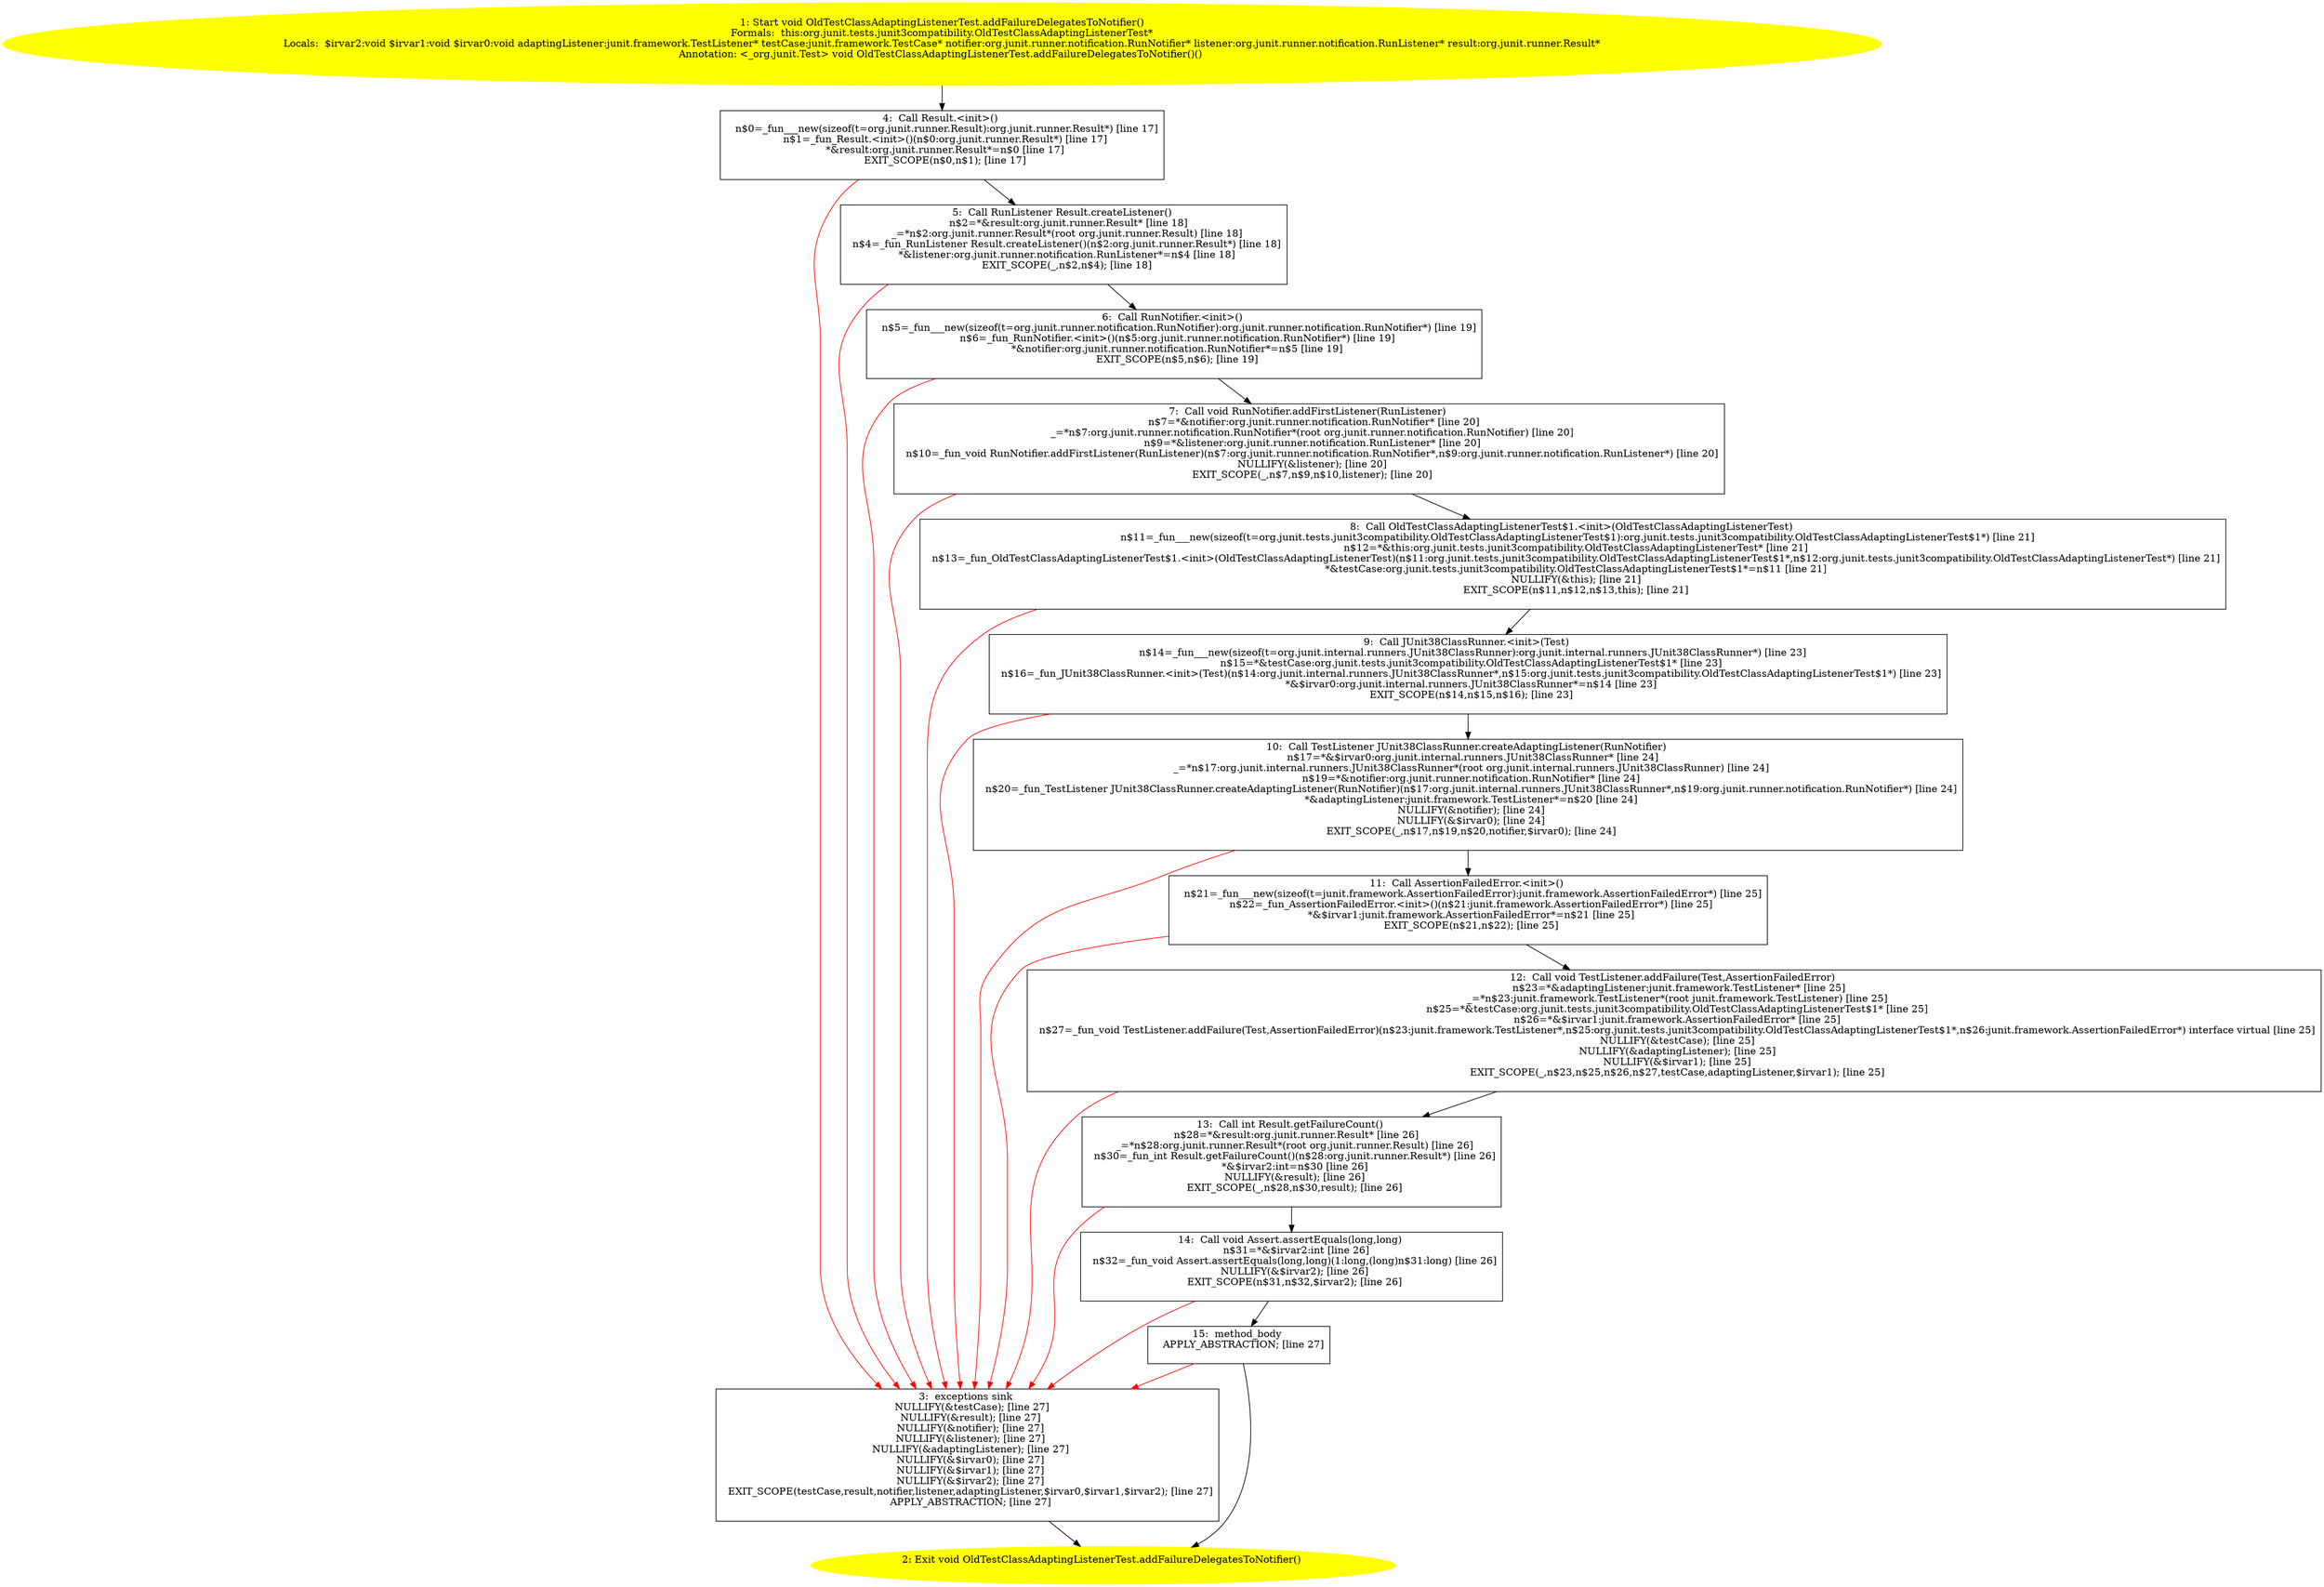 /* @generated */
digraph cfg {
"org.junit.tests.junit3compatibility.OldTestClassAdaptingListenerTest.addFailureDelegatesToNotifier().177cdc759c3717a45aa449c4fbdbb41a_1" [label="1: Start void OldTestClassAdaptingListenerTest.addFailureDelegatesToNotifier()\nFormals:  this:org.junit.tests.junit3compatibility.OldTestClassAdaptingListenerTest*\nLocals:  $irvar2:void $irvar1:void $irvar0:void adaptingListener:junit.framework.TestListener* testCase:junit.framework.TestCase* notifier:org.junit.runner.notification.RunNotifier* listener:org.junit.runner.notification.RunListener* result:org.junit.runner.Result*\nAnnotation: <_org.junit.Test> void OldTestClassAdaptingListenerTest.addFailureDelegatesToNotifier()() \n  " color=yellow style=filled]
	

	 "org.junit.tests.junit3compatibility.OldTestClassAdaptingListenerTest.addFailureDelegatesToNotifier().177cdc759c3717a45aa449c4fbdbb41a_1" -> "org.junit.tests.junit3compatibility.OldTestClassAdaptingListenerTest.addFailureDelegatesToNotifier().177cdc759c3717a45aa449c4fbdbb41a_4" ;
"org.junit.tests.junit3compatibility.OldTestClassAdaptingListenerTest.addFailureDelegatesToNotifier().177cdc759c3717a45aa449c4fbdbb41a_2" [label="2: Exit void OldTestClassAdaptingListenerTest.addFailureDelegatesToNotifier() \n  " color=yellow style=filled]
	

"org.junit.tests.junit3compatibility.OldTestClassAdaptingListenerTest.addFailureDelegatesToNotifier().177cdc759c3717a45aa449c4fbdbb41a_3" [label="3:  exceptions sink \n   NULLIFY(&testCase); [line 27]\n  NULLIFY(&result); [line 27]\n  NULLIFY(&notifier); [line 27]\n  NULLIFY(&listener); [line 27]\n  NULLIFY(&adaptingListener); [line 27]\n  NULLIFY(&$irvar0); [line 27]\n  NULLIFY(&$irvar1); [line 27]\n  NULLIFY(&$irvar2); [line 27]\n  EXIT_SCOPE(testCase,result,notifier,listener,adaptingListener,$irvar0,$irvar1,$irvar2); [line 27]\n  APPLY_ABSTRACTION; [line 27]\n " shape="box"]
	

	 "org.junit.tests.junit3compatibility.OldTestClassAdaptingListenerTest.addFailureDelegatesToNotifier().177cdc759c3717a45aa449c4fbdbb41a_3" -> "org.junit.tests.junit3compatibility.OldTestClassAdaptingListenerTest.addFailureDelegatesToNotifier().177cdc759c3717a45aa449c4fbdbb41a_2" ;
"org.junit.tests.junit3compatibility.OldTestClassAdaptingListenerTest.addFailureDelegatesToNotifier().177cdc759c3717a45aa449c4fbdbb41a_4" [label="4:  Call Result.<init>() \n   n$0=_fun___new(sizeof(t=org.junit.runner.Result):org.junit.runner.Result*) [line 17]\n  n$1=_fun_Result.<init>()(n$0:org.junit.runner.Result*) [line 17]\n  *&result:org.junit.runner.Result*=n$0 [line 17]\n  EXIT_SCOPE(n$0,n$1); [line 17]\n " shape="box"]
	

	 "org.junit.tests.junit3compatibility.OldTestClassAdaptingListenerTest.addFailureDelegatesToNotifier().177cdc759c3717a45aa449c4fbdbb41a_4" -> "org.junit.tests.junit3compatibility.OldTestClassAdaptingListenerTest.addFailureDelegatesToNotifier().177cdc759c3717a45aa449c4fbdbb41a_5" ;
	 "org.junit.tests.junit3compatibility.OldTestClassAdaptingListenerTest.addFailureDelegatesToNotifier().177cdc759c3717a45aa449c4fbdbb41a_4" -> "org.junit.tests.junit3compatibility.OldTestClassAdaptingListenerTest.addFailureDelegatesToNotifier().177cdc759c3717a45aa449c4fbdbb41a_3" [color="red" ];
"org.junit.tests.junit3compatibility.OldTestClassAdaptingListenerTest.addFailureDelegatesToNotifier().177cdc759c3717a45aa449c4fbdbb41a_5" [label="5:  Call RunListener Result.createListener() \n   n$2=*&result:org.junit.runner.Result* [line 18]\n  _=*n$2:org.junit.runner.Result*(root org.junit.runner.Result) [line 18]\n  n$4=_fun_RunListener Result.createListener()(n$2:org.junit.runner.Result*) [line 18]\n  *&listener:org.junit.runner.notification.RunListener*=n$4 [line 18]\n  EXIT_SCOPE(_,n$2,n$4); [line 18]\n " shape="box"]
	

	 "org.junit.tests.junit3compatibility.OldTestClassAdaptingListenerTest.addFailureDelegatesToNotifier().177cdc759c3717a45aa449c4fbdbb41a_5" -> "org.junit.tests.junit3compatibility.OldTestClassAdaptingListenerTest.addFailureDelegatesToNotifier().177cdc759c3717a45aa449c4fbdbb41a_6" ;
	 "org.junit.tests.junit3compatibility.OldTestClassAdaptingListenerTest.addFailureDelegatesToNotifier().177cdc759c3717a45aa449c4fbdbb41a_5" -> "org.junit.tests.junit3compatibility.OldTestClassAdaptingListenerTest.addFailureDelegatesToNotifier().177cdc759c3717a45aa449c4fbdbb41a_3" [color="red" ];
"org.junit.tests.junit3compatibility.OldTestClassAdaptingListenerTest.addFailureDelegatesToNotifier().177cdc759c3717a45aa449c4fbdbb41a_6" [label="6:  Call RunNotifier.<init>() \n   n$5=_fun___new(sizeof(t=org.junit.runner.notification.RunNotifier):org.junit.runner.notification.RunNotifier*) [line 19]\n  n$6=_fun_RunNotifier.<init>()(n$5:org.junit.runner.notification.RunNotifier*) [line 19]\n  *&notifier:org.junit.runner.notification.RunNotifier*=n$5 [line 19]\n  EXIT_SCOPE(n$5,n$6); [line 19]\n " shape="box"]
	

	 "org.junit.tests.junit3compatibility.OldTestClassAdaptingListenerTest.addFailureDelegatesToNotifier().177cdc759c3717a45aa449c4fbdbb41a_6" -> "org.junit.tests.junit3compatibility.OldTestClassAdaptingListenerTest.addFailureDelegatesToNotifier().177cdc759c3717a45aa449c4fbdbb41a_7" ;
	 "org.junit.tests.junit3compatibility.OldTestClassAdaptingListenerTest.addFailureDelegatesToNotifier().177cdc759c3717a45aa449c4fbdbb41a_6" -> "org.junit.tests.junit3compatibility.OldTestClassAdaptingListenerTest.addFailureDelegatesToNotifier().177cdc759c3717a45aa449c4fbdbb41a_3" [color="red" ];
"org.junit.tests.junit3compatibility.OldTestClassAdaptingListenerTest.addFailureDelegatesToNotifier().177cdc759c3717a45aa449c4fbdbb41a_7" [label="7:  Call void RunNotifier.addFirstListener(RunListener) \n   n$7=*&notifier:org.junit.runner.notification.RunNotifier* [line 20]\n  _=*n$7:org.junit.runner.notification.RunNotifier*(root org.junit.runner.notification.RunNotifier) [line 20]\n  n$9=*&listener:org.junit.runner.notification.RunListener* [line 20]\n  n$10=_fun_void RunNotifier.addFirstListener(RunListener)(n$7:org.junit.runner.notification.RunNotifier*,n$9:org.junit.runner.notification.RunListener*) [line 20]\n  NULLIFY(&listener); [line 20]\n  EXIT_SCOPE(_,n$7,n$9,n$10,listener); [line 20]\n " shape="box"]
	

	 "org.junit.tests.junit3compatibility.OldTestClassAdaptingListenerTest.addFailureDelegatesToNotifier().177cdc759c3717a45aa449c4fbdbb41a_7" -> "org.junit.tests.junit3compatibility.OldTestClassAdaptingListenerTest.addFailureDelegatesToNotifier().177cdc759c3717a45aa449c4fbdbb41a_8" ;
	 "org.junit.tests.junit3compatibility.OldTestClassAdaptingListenerTest.addFailureDelegatesToNotifier().177cdc759c3717a45aa449c4fbdbb41a_7" -> "org.junit.tests.junit3compatibility.OldTestClassAdaptingListenerTest.addFailureDelegatesToNotifier().177cdc759c3717a45aa449c4fbdbb41a_3" [color="red" ];
"org.junit.tests.junit3compatibility.OldTestClassAdaptingListenerTest.addFailureDelegatesToNotifier().177cdc759c3717a45aa449c4fbdbb41a_8" [label="8:  Call OldTestClassAdaptingListenerTest$1.<init>(OldTestClassAdaptingListenerTest) \n   n$11=_fun___new(sizeof(t=org.junit.tests.junit3compatibility.OldTestClassAdaptingListenerTest$1):org.junit.tests.junit3compatibility.OldTestClassAdaptingListenerTest$1*) [line 21]\n  n$12=*&this:org.junit.tests.junit3compatibility.OldTestClassAdaptingListenerTest* [line 21]\n  n$13=_fun_OldTestClassAdaptingListenerTest$1.<init>(OldTestClassAdaptingListenerTest)(n$11:org.junit.tests.junit3compatibility.OldTestClassAdaptingListenerTest$1*,n$12:org.junit.tests.junit3compatibility.OldTestClassAdaptingListenerTest*) [line 21]\n  *&testCase:org.junit.tests.junit3compatibility.OldTestClassAdaptingListenerTest$1*=n$11 [line 21]\n  NULLIFY(&this); [line 21]\n  EXIT_SCOPE(n$11,n$12,n$13,this); [line 21]\n " shape="box"]
	

	 "org.junit.tests.junit3compatibility.OldTestClassAdaptingListenerTest.addFailureDelegatesToNotifier().177cdc759c3717a45aa449c4fbdbb41a_8" -> "org.junit.tests.junit3compatibility.OldTestClassAdaptingListenerTest.addFailureDelegatesToNotifier().177cdc759c3717a45aa449c4fbdbb41a_9" ;
	 "org.junit.tests.junit3compatibility.OldTestClassAdaptingListenerTest.addFailureDelegatesToNotifier().177cdc759c3717a45aa449c4fbdbb41a_8" -> "org.junit.tests.junit3compatibility.OldTestClassAdaptingListenerTest.addFailureDelegatesToNotifier().177cdc759c3717a45aa449c4fbdbb41a_3" [color="red" ];
"org.junit.tests.junit3compatibility.OldTestClassAdaptingListenerTest.addFailureDelegatesToNotifier().177cdc759c3717a45aa449c4fbdbb41a_9" [label="9:  Call JUnit38ClassRunner.<init>(Test) \n   n$14=_fun___new(sizeof(t=org.junit.internal.runners.JUnit38ClassRunner):org.junit.internal.runners.JUnit38ClassRunner*) [line 23]\n  n$15=*&testCase:org.junit.tests.junit3compatibility.OldTestClassAdaptingListenerTest$1* [line 23]\n  n$16=_fun_JUnit38ClassRunner.<init>(Test)(n$14:org.junit.internal.runners.JUnit38ClassRunner*,n$15:org.junit.tests.junit3compatibility.OldTestClassAdaptingListenerTest$1*) [line 23]\n  *&$irvar0:org.junit.internal.runners.JUnit38ClassRunner*=n$14 [line 23]\n  EXIT_SCOPE(n$14,n$15,n$16); [line 23]\n " shape="box"]
	

	 "org.junit.tests.junit3compatibility.OldTestClassAdaptingListenerTest.addFailureDelegatesToNotifier().177cdc759c3717a45aa449c4fbdbb41a_9" -> "org.junit.tests.junit3compatibility.OldTestClassAdaptingListenerTest.addFailureDelegatesToNotifier().177cdc759c3717a45aa449c4fbdbb41a_10" ;
	 "org.junit.tests.junit3compatibility.OldTestClassAdaptingListenerTest.addFailureDelegatesToNotifier().177cdc759c3717a45aa449c4fbdbb41a_9" -> "org.junit.tests.junit3compatibility.OldTestClassAdaptingListenerTest.addFailureDelegatesToNotifier().177cdc759c3717a45aa449c4fbdbb41a_3" [color="red" ];
"org.junit.tests.junit3compatibility.OldTestClassAdaptingListenerTest.addFailureDelegatesToNotifier().177cdc759c3717a45aa449c4fbdbb41a_10" [label="10:  Call TestListener JUnit38ClassRunner.createAdaptingListener(RunNotifier) \n   n$17=*&$irvar0:org.junit.internal.runners.JUnit38ClassRunner* [line 24]\n  _=*n$17:org.junit.internal.runners.JUnit38ClassRunner*(root org.junit.internal.runners.JUnit38ClassRunner) [line 24]\n  n$19=*&notifier:org.junit.runner.notification.RunNotifier* [line 24]\n  n$20=_fun_TestListener JUnit38ClassRunner.createAdaptingListener(RunNotifier)(n$17:org.junit.internal.runners.JUnit38ClassRunner*,n$19:org.junit.runner.notification.RunNotifier*) [line 24]\n  *&adaptingListener:junit.framework.TestListener*=n$20 [line 24]\n  NULLIFY(&notifier); [line 24]\n  NULLIFY(&$irvar0); [line 24]\n  EXIT_SCOPE(_,n$17,n$19,n$20,notifier,$irvar0); [line 24]\n " shape="box"]
	

	 "org.junit.tests.junit3compatibility.OldTestClassAdaptingListenerTest.addFailureDelegatesToNotifier().177cdc759c3717a45aa449c4fbdbb41a_10" -> "org.junit.tests.junit3compatibility.OldTestClassAdaptingListenerTest.addFailureDelegatesToNotifier().177cdc759c3717a45aa449c4fbdbb41a_11" ;
	 "org.junit.tests.junit3compatibility.OldTestClassAdaptingListenerTest.addFailureDelegatesToNotifier().177cdc759c3717a45aa449c4fbdbb41a_10" -> "org.junit.tests.junit3compatibility.OldTestClassAdaptingListenerTest.addFailureDelegatesToNotifier().177cdc759c3717a45aa449c4fbdbb41a_3" [color="red" ];
"org.junit.tests.junit3compatibility.OldTestClassAdaptingListenerTest.addFailureDelegatesToNotifier().177cdc759c3717a45aa449c4fbdbb41a_11" [label="11:  Call AssertionFailedError.<init>() \n   n$21=_fun___new(sizeof(t=junit.framework.AssertionFailedError):junit.framework.AssertionFailedError*) [line 25]\n  n$22=_fun_AssertionFailedError.<init>()(n$21:junit.framework.AssertionFailedError*) [line 25]\n  *&$irvar1:junit.framework.AssertionFailedError*=n$21 [line 25]\n  EXIT_SCOPE(n$21,n$22); [line 25]\n " shape="box"]
	

	 "org.junit.tests.junit3compatibility.OldTestClassAdaptingListenerTest.addFailureDelegatesToNotifier().177cdc759c3717a45aa449c4fbdbb41a_11" -> "org.junit.tests.junit3compatibility.OldTestClassAdaptingListenerTest.addFailureDelegatesToNotifier().177cdc759c3717a45aa449c4fbdbb41a_12" ;
	 "org.junit.tests.junit3compatibility.OldTestClassAdaptingListenerTest.addFailureDelegatesToNotifier().177cdc759c3717a45aa449c4fbdbb41a_11" -> "org.junit.tests.junit3compatibility.OldTestClassAdaptingListenerTest.addFailureDelegatesToNotifier().177cdc759c3717a45aa449c4fbdbb41a_3" [color="red" ];
"org.junit.tests.junit3compatibility.OldTestClassAdaptingListenerTest.addFailureDelegatesToNotifier().177cdc759c3717a45aa449c4fbdbb41a_12" [label="12:  Call void TestListener.addFailure(Test,AssertionFailedError) \n   n$23=*&adaptingListener:junit.framework.TestListener* [line 25]\n  _=*n$23:junit.framework.TestListener*(root junit.framework.TestListener) [line 25]\n  n$25=*&testCase:org.junit.tests.junit3compatibility.OldTestClassAdaptingListenerTest$1* [line 25]\n  n$26=*&$irvar1:junit.framework.AssertionFailedError* [line 25]\n  n$27=_fun_void TestListener.addFailure(Test,AssertionFailedError)(n$23:junit.framework.TestListener*,n$25:org.junit.tests.junit3compatibility.OldTestClassAdaptingListenerTest$1*,n$26:junit.framework.AssertionFailedError*) interface virtual [line 25]\n  NULLIFY(&testCase); [line 25]\n  NULLIFY(&adaptingListener); [line 25]\n  NULLIFY(&$irvar1); [line 25]\n  EXIT_SCOPE(_,n$23,n$25,n$26,n$27,testCase,adaptingListener,$irvar1); [line 25]\n " shape="box"]
	

	 "org.junit.tests.junit3compatibility.OldTestClassAdaptingListenerTest.addFailureDelegatesToNotifier().177cdc759c3717a45aa449c4fbdbb41a_12" -> "org.junit.tests.junit3compatibility.OldTestClassAdaptingListenerTest.addFailureDelegatesToNotifier().177cdc759c3717a45aa449c4fbdbb41a_13" ;
	 "org.junit.tests.junit3compatibility.OldTestClassAdaptingListenerTest.addFailureDelegatesToNotifier().177cdc759c3717a45aa449c4fbdbb41a_12" -> "org.junit.tests.junit3compatibility.OldTestClassAdaptingListenerTest.addFailureDelegatesToNotifier().177cdc759c3717a45aa449c4fbdbb41a_3" [color="red" ];
"org.junit.tests.junit3compatibility.OldTestClassAdaptingListenerTest.addFailureDelegatesToNotifier().177cdc759c3717a45aa449c4fbdbb41a_13" [label="13:  Call int Result.getFailureCount() \n   n$28=*&result:org.junit.runner.Result* [line 26]\n  _=*n$28:org.junit.runner.Result*(root org.junit.runner.Result) [line 26]\n  n$30=_fun_int Result.getFailureCount()(n$28:org.junit.runner.Result*) [line 26]\n  *&$irvar2:int=n$30 [line 26]\n  NULLIFY(&result); [line 26]\n  EXIT_SCOPE(_,n$28,n$30,result); [line 26]\n " shape="box"]
	

	 "org.junit.tests.junit3compatibility.OldTestClassAdaptingListenerTest.addFailureDelegatesToNotifier().177cdc759c3717a45aa449c4fbdbb41a_13" -> "org.junit.tests.junit3compatibility.OldTestClassAdaptingListenerTest.addFailureDelegatesToNotifier().177cdc759c3717a45aa449c4fbdbb41a_14" ;
	 "org.junit.tests.junit3compatibility.OldTestClassAdaptingListenerTest.addFailureDelegatesToNotifier().177cdc759c3717a45aa449c4fbdbb41a_13" -> "org.junit.tests.junit3compatibility.OldTestClassAdaptingListenerTest.addFailureDelegatesToNotifier().177cdc759c3717a45aa449c4fbdbb41a_3" [color="red" ];
"org.junit.tests.junit3compatibility.OldTestClassAdaptingListenerTest.addFailureDelegatesToNotifier().177cdc759c3717a45aa449c4fbdbb41a_14" [label="14:  Call void Assert.assertEquals(long,long) \n   n$31=*&$irvar2:int [line 26]\n  n$32=_fun_void Assert.assertEquals(long,long)(1:long,(long)n$31:long) [line 26]\n  NULLIFY(&$irvar2); [line 26]\n  EXIT_SCOPE(n$31,n$32,$irvar2); [line 26]\n " shape="box"]
	

	 "org.junit.tests.junit3compatibility.OldTestClassAdaptingListenerTest.addFailureDelegatesToNotifier().177cdc759c3717a45aa449c4fbdbb41a_14" -> "org.junit.tests.junit3compatibility.OldTestClassAdaptingListenerTest.addFailureDelegatesToNotifier().177cdc759c3717a45aa449c4fbdbb41a_15" ;
	 "org.junit.tests.junit3compatibility.OldTestClassAdaptingListenerTest.addFailureDelegatesToNotifier().177cdc759c3717a45aa449c4fbdbb41a_14" -> "org.junit.tests.junit3compatibility.OldTestClassAdaptingListenerTest.addFailureDelegatesToNotifier().177cdc759c3717a45aa449c4fbdbb41a_3" [color="red" ];
"org.junit.tests.junit3compatibility.OldTestClassAdaptingListenerTest.addFailureDelegatesToNotifier().177cdc759c3717a45aa449c4fbdbb41a_15" [label="15:  method_body \n   APPLY_ABSTRACTION; [line 27]\n " shape="box"]
	

	 "org.junit.tests.junit3compatibility.OldTestClassAdaptingListenerTest.addFailureDelegatesToNotifier().177cdc759c3717a45aa449c4fbdbb41a_15" -> "org.junit.tests.junit3compatibility.OldTestClassAdaptingListenerTest.addFailureDelegatesToNotifier().177cdc759c3717a45aa449c4fbdbb41a_2" ;
	 "org.junit.tests.junit3compatibility.OldTestClassAdaptingListenerTest.addFailureDelegatesToNotifier().177cdc759c3717a45aa449c4fbdbb41a_15" -> "org.junit.tests.junit3compatibility.OldTestClassAdaptingListenerTest.addFailureDelegatesToNotifier().177cdc759c3717a45aa449c4fbdbb41a_3" [color="red" ];
}
